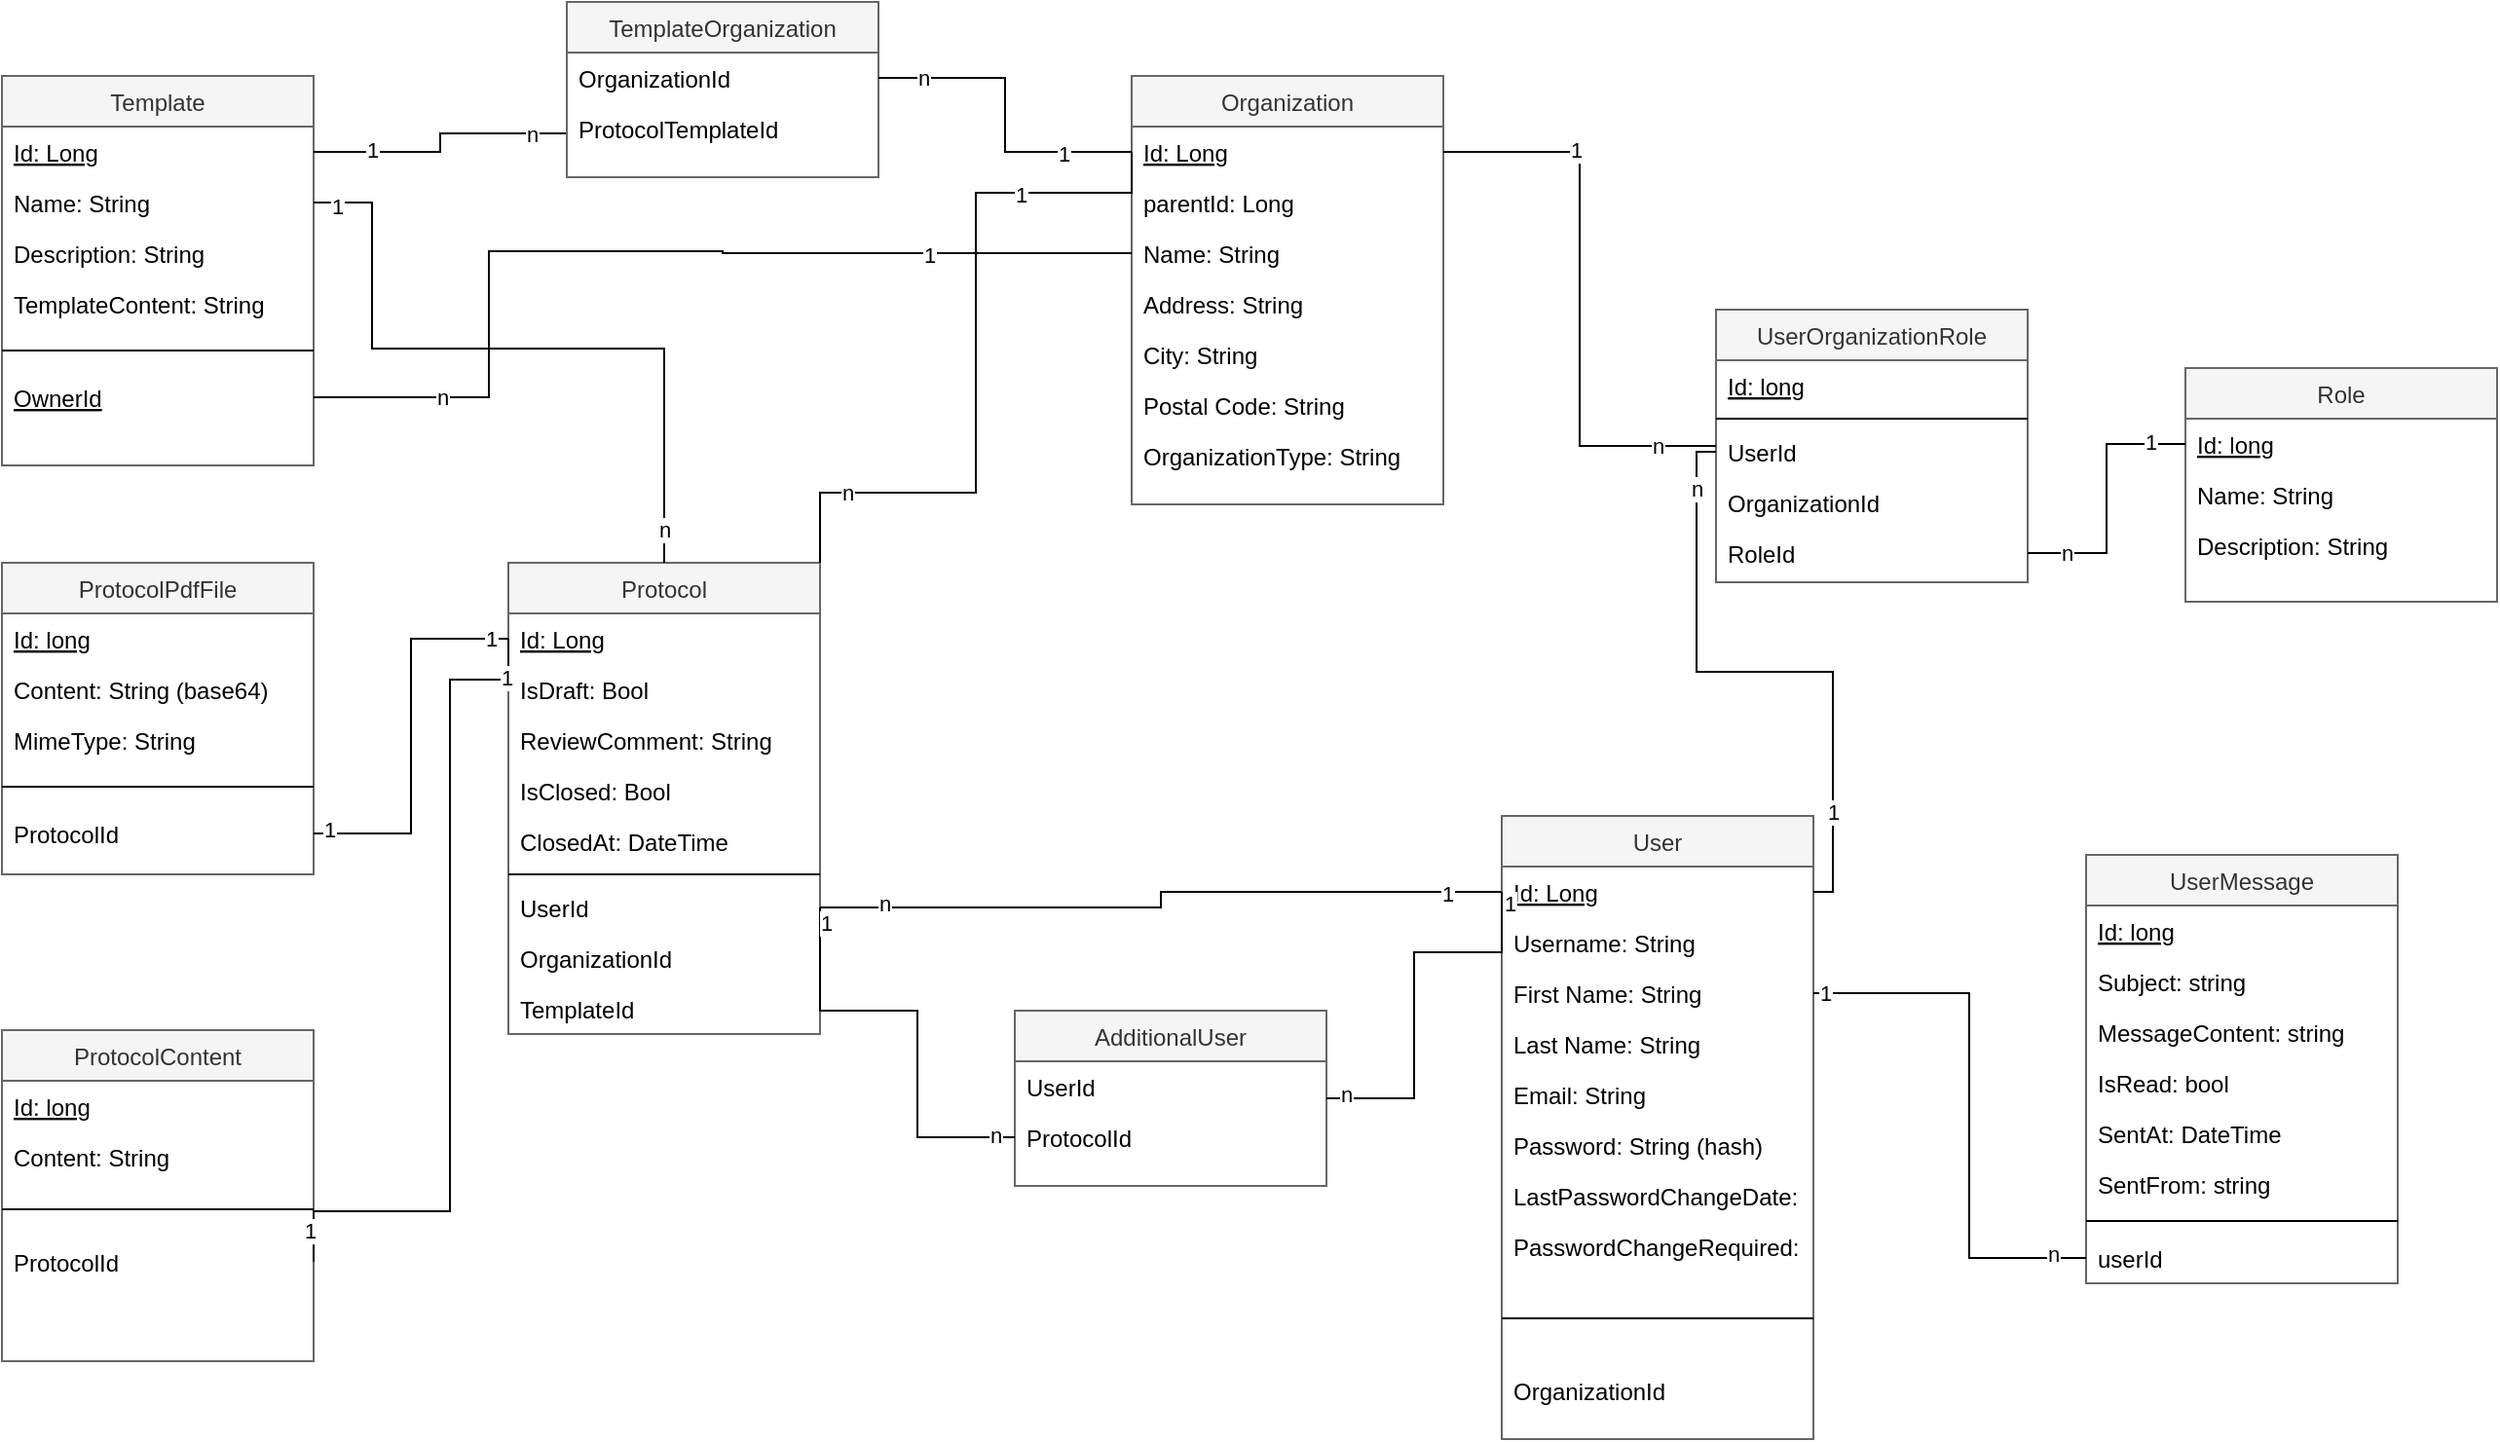 <mxfile version="24.2.5" type="device">
  <diagram id="C5RBs43oDa-KdzZeNtuy" name="Page-1">
    <mxGraphModel dx="1500" dy="894" grid="1" gridSize="10" guides="1" tooltips="1" connect="1" arrows="1" fold="1" page="1" pageScale="1" pageWidth="827" pageHeight="1169" math="0" shadow="0">
      <root>
        <mxCell id="WIyWlLk6GJQsqaUBKTNV-0" />
        <mxCell id="WIyWlLk6GJQsqaUBKTNV-1" parent="WIyWlLk6GJQsqaUBKTNV-0" />
        <mxCell id="zkfFHV4jXpPFQw0GAbJ--0" value="User" style="swimlane;fontStyle=0;align=center;verticalAlign=top;childLayout=stackLayout;horizontal=1;startSize=26;horizontalStack=0;resizeParent=1;resizeLast=0;collapsible=1;marginBottom=0;rounded=0;shadow=0;strokeWidth=1;fillColor=#f5f5f5;fontColor=#333333;strokeColor=#666666;" parent="WIyWlLk6GJQsqaUBKTNV-1" vertex="1">
          <mxGeometry x="810" y="430" width="160" height="320" as="geometry">
            <mxRectangle x="620" y="460" width="160" height="26" as="alternateBounds" />
          </mxGeometry>
        </mxCell>
        <mxCell id="zkfFHV4jXpPFQw0GAbJ--1" value="Id: Long" style="text;align=left;verticalAlign=top;spacingLeft=4;spacingRight=4;overflow=hidden;rotatable=0;points=[[0,0.5],[1,0.5]];portConstraint=eastwest;fontStyle=4" parent="zkfFHV4jXpPFQw0GAbJ--0" vertex="1">
          <mxGeometry y="26" width="160" height="26" as="geometry" />
        </mxCell>
        <mxCell id="uBFmO5HdSxHrYWpcr8VE-5" value="Username: String" style="text;align=left;verticalAlign=top;spacingLeft=4;spacingRight=4;overflow=hidden;rotatable=0;points=[[0,0.5],[1,0.5]];portConstraint=eastwest;" parent="zkfFHV4jXpPFQw0GAbJ--0" vertex="1">
          <mxGeometry y="52" width="160" height="26" as="geometry" />
        </mxCell>
        <mxCell id="zkfFHV4jXpPFQw0GAbJ--2" value="First Name: String" style="text;align=left;verticalAlign=top;spacingLeft=4;spacingRight=4;overflow=hidden;rotatable=0;points=[[0,0.5],[1,0.5]];portConstraint=eastwest;rounded=0;shadow=0;html=0;" parent="zkfFHV4jXpPFQw0GAbJ--0" vertex="1">
          <mxGeometry y="78" width="160" height="26" as="geometry" />
        </mxCell>
        <mxCell id="zkfFHV4jXpPFQw0GAbJ--3" value="Last Name: String" style="text;align=left;verticalAlign=top;spacingLeft=4;spacingRight=4;overflow=hidden;rotatable=0;points=[[0,0.5],[1,0.5]];portConstraint=eastwest;rounded=0;shadow=0;html=0;" parent="zkfFHV4jXpPFQw0GAbJ--0" vertex="1">
          <mxGeometry y="104" width="160" height="26" as="geometry" />
        </mxCell>
        <mxCell id="uBFmO5HdSxHrYWpcr8VE-1" value="Email: String" style="text;align=left;verticalAlign=top;spacingLeft=4;spacingRight=4;overflow=hidden;rotatable=0;points=[[0,0.5],[1,0.5]];portConstraint=eastwest;rounded=0;shadow=0;html=0;" parent="zkfFHV4jXpPFQw0GAbJ--0" vertex="1">
          <mxGeometry y="130" width="160" height="26" as="geometry" />
        </mxCell>
        <mxCell id="uBFmO5HdSxHrYWpcr8VE-2" value="Password: String (hash)" style="text;align=left;verticalAlign=top;spacingLeft=4;spacingRight=4;overflow=hidden;rotatable=0;points=[[0,0.5],[1,0.5]];portConstraint=eastwest;rounded=0;shadow=0;html=0;" parent="zkfFHV4jXpPFQw0GAbJ--0" vertex="1">
          <mxGeometry y="156" width="160" height="26" as="geometry" />
        </mxCell>
        <mxCell id="BVdjW5XkxkyzJz0qQp7G-18" value="LastPasswordChangeDate: DateTime" style="text;align=left;verticalAlign=top;spacingLeft=4;spacingRight=4;overflow=hidden;rotatable=0;points=[[0,0.5],[1,0.5]];portConstraint=eastwest;rounded=0;shadow=0;html=0;" parent="zkfFHV4jXpPFQw0GAbJ--0" vertex="1">
          <mxGeometry y="182" width="160" height="26" as="geometry" />
        </mxCell>
        <mxCell id="BVdjW5XkxkyzJz0qQp7G-19" value="PasswordChangeRequired: Bool" style="text;align=left;verticalAlign=top;spacingLeft=4;spacingRight=4;overflow=hidden;rotatable=0;points=[[0,0.5],[1,0.5]];portConstraint=eastwest;rounded=0;shadow=0;html=0;" parent="zkfFHV4jXpPFQw0GAbJ--0" vertex="1">
          <mxGeometry y="208" width="160" height="26" as="geometry" />
        </mxCell>
        <mxCell id="zkfFHV4jXpPFQw0GAbJ--4" value="" style="line;html=1;strokeWidth=1;align=left;verticalAlign=middle;spacingTop=-1;spacingLeft=3;spacingRight=3;rotatable=0;labelPosition=right;points=[];portConstraint=eastwest;" parent="zkfFHV4jXpPFQw0GAbJ--0" vertex="1">
          <mxGeometry y="234" width="160" height="48" as="geometry" />
        </mxCell>
        <mxCell id="uBFmO5HdSxHrYWpcr8VE-4" value="OrganizationId" style="text;align=left;verticalAlign=top;spacingLeft=4;spacingRight=4;overflow=hidden;rotatable=0;points=[[0,0.5],[1,0.5]];portConstraint=eastwest;rounded=0;shadow=0;html=0;" parent="zkfFHV4jXpPFQw0GAbJ--0" vertex="1">
          <mxGeometry y="282" width="160" height="26" as="geometry" />
        </mxCell>
        <mxCell id="zkfFHV4jXpPFQw0GAbJ--6" value="Protocol" style="swimlane;fontStyle=0;align=center;verticalAlign=top;childLayout=stackLayout;horizontal=1;startSize=26;horizontalStack=0;resizeParent=1;resizeLast=0;collapsible=1;marginBottom=0;rounded=0;shadow=0;strokeWidth=1;fillColor=#f5f5f5;fontColor=#333333;strokeColor=#666666;" parent="WIyWlLk6GJQsqaUBKTNV-1" vertex="1">
          <mxGeometry x="300" y="300" width="160" height="242" as="geometry">
            <mxRectangle x="230" y="460" width="160" height="26" as="alternateBounds" />
          </mxGeometry>
        </mxCell>
        <mxCell id="zkfFHV4jXpPFQw0GAbJ--7" value="Id: Long" style="text;align=left;verticalAlign=top;spacingLeft=4;spacingRight=4;overflow=hidden;rotatable=0;points=[[0,0.5],[1,0.5]];portConstraint=eastwest;fontStyle=4" parent="zkfFHV4jXpPFQw0GAbJ--6" vertex="1">
          <mxGeometry y="26" width="160" height="26" as="geometry" />
        </mxCell>
        <mxCell id="zkfFHV4jXpPFQw0GAbJ--8" value="IsDraft: Bool" style="text;align=left;verticalAlign=top;spacingLeft=4;spacingRight=4;overflow=hidden;rotatable=0;points=[[0,0.5],[1,0.5]];portConstraint=eastwest;rounded=0;shadow=0;html=0;" parent="zkfFHV4jXpPFQw0GAbJ--6" vertex="1">
          <mxGeometry y="52" width="160" height="26" as="geometry" />
        </mxCell>
        <mxCell id="kPq9TqHffwCbv84v8zZh-13" value="ReviewComment: String" style="text;align=left;verticalAlign=top;spacingLeft=4;spacingRight=4;overflow=hidden;rotatable=0;points=[[0,0.5],[1,0.5]];portConstraint=eastwest;rounded=0;shadow=0;html=0;" parent="zkfFHV4jXpPFQw0GAbJ--6" vertex="1">
          <mxGeometry y="78" width="160" height="26" as="geometry" />
        </mxCell>
        <mxCell id="kPq9TqHffwCbv84v8zZh-12" value="IsClosed: Bool" style="text;align=left;verticalAlign=top;spacingLeft=4;spacingRight=4;overflow=hidden;rotatable=0;points=[[0,0.5],[1,0.5]];portConstraint=eastwest;rounded=0;shadow=0;html=0;" parent="zkfFHV4jXpPFQw0GAbJ--6" vertex="1">
          <mxGeometry y="104" width="160" height="26" as="geometry" />
        </mxCell>
        <mxCell id="BVdjW5XkxkyzJz0qQp7G-20" value="ClosedAt: DateTime" style="text;align=left;verticalAlign=top;spacingLeft=4;spacingRight=4;overflow=hidden;rotatable=0;points=[[0,0.5],[1,0.5]];portConstraint=eastwest;rounded=0;shadow=0;html=0;" parent="zkfFHV4jXpPFQw0GAbJ--6" vertex="1">
          <mxGeometry y="130" width="160" height="26" as="geometry" />
        </mxCell>
        <mxCell id="zkfFHV4jXpPFQw0GAbJ--9" value="" style="line;html=1;strokeWidth=1;align=left;verticalAlign=middle;spacingTop=-1;spacingLeft=3;spacingRight=3;rotatable=0;labelPosition=right;points=[];portConstraint=eastwest;" parent="zkfFHV4jXpPFQw0GAbJ--6" vertex="1">
          <mxGeometry y="156" width="160" height="8" as="geometry" />
        </mxCell>
        <mxCell id="zkfFHV4jXpPFQw0GAbJ--11" value="UserId" style="text;align=left;verticalAlign=top;spacingLeft=4;spacingRight=4;overflow=hidden;rotatable=0;points=[[0,0.5],[1,0.5]];portConstraint=eastwest;" parent="zkfFHV4jXpPFQw0GAbJ--6" vertex="1">
          <mxGeometry y="164" width="160" height="26" as="geometry" />
        </mxCell>
        <mxCell id="-JCX8RiKc0wTSs7i_0Th-25" value="OrganizationId" style="text;align=left;verticalAlign=top;spacingLeft=4;spacingRight=4;overflow=hidden;rotatable=0;points=[[0,0.5],[1,0.5]];portConstraint=eastwest;" parent="zkfFHV4jXpPFQw0GAbJ--6" vertex="1">
          <mxGeometry y="190" width="160" height="26" as="geometry" />
        </mxCell>
        <mxCell id="-JCX8RiKc0wTSs7i_0Th-26" value="TemplateId" style="text;align=left;verticalAlign=top;spacingLeft=4;spacingRight=4;overflow=hidden;rotatable=0;points=[[0,0.5],[1,0.5]];portConstraint=eastwest;" parent="zkfFHV4jXpPFQw0GAbJ--6" vertex="1">
          <mxGeometry y="216" width="160" height="26" as="geometry" />
        </mxCell>
        <mxCell id="uBFmO5HdSxHrYWpcr8VE-0" value="" style="endArrow=none;html=1;rounded=0;entryX=1;entryY=0.5;entryDx=0;entryDy=0;endFill=0;exitX=0;exitY=0.5;exitDx=0;exitDy=0;edgeStyle=orthogonalEdgeStyle;" parent="WIyWlLk6GJQsqaUBKTNV-1" source="zkfFHV4jXpPFQw0GAbJ--1" target="zkfFHV4jXpPFQw0GAbJ--11" edge="1">
          <mxGeometry width="50" height="50" relative="1" as="geometry">
            <mxPoint x="580" y="540" as="sourcePoint" />
            <mxPoint x="120" y="310" as="targetPoint" />
          </mxGeometry>
        </mxCell>
        <mxCell id="kPq9TqHffwCbv84v8zZh-6" value="1" style="edgeLabel;html=1;align=center;verticalAlign=middle;resizable=0;points=[];" parent="uBFmO5HdSxHrYWpcr8VE-0" vertex="1" connectable="0">
          <mxGeometry x="-0.842" y="1" relative="1" as="geometry">
            <mxPoint as="offset" />
          </mxGeometry>
        </mxCell>
        <mxCell id="kPq9TqHffwCbv84v8zZh-7" value="n" style="edgeLabel;html=1;align=center;verticalAlign=middle;resizable=0;points=[];" parent="uBFmO5HdSxHrYWpcr8VE-0" vertex="1" connectable="0">
          <mxGeometry x="0.817" y="-2" relative="1" as="geometry">
            <mxPoint as="offset" />
          </mxGeometry>
        </mxCell>
        <mxCell id="uBFmO5HdSxHrYWpcr8VE-21" value="Organization" style="swimlane;fontStyle=0;align=center;verticalAlign=top;childLayout=stackLayout;horizontal=1;startSize=26;horizontalStack=0;resizeParent=1;resizeLast=0;collapsible=1;marginBottom=0;rounded=0;shadow=0;strokeWidth=1;fillColor=#f5f5f5;fontColor=#333333;strokeColor=#666666;" parent="WIyWlLk6GJQsqaUBKTNV-1" vertex="1">
          <mxGeometry x="620" y="50" width="160" height="220" as="geometry">
            <mxRectangle x="600" y="40" width="160" height="26" as="alternateBounds" />
          </mxGeometry>
        </mxCell>
        <mxCell id="uBFmO5HdSxHrYWpcr8VE-22" value="Id: Long" style="text;align=left;verticalAlign=top;spacingLeft=4;spacingRight=4;overflow=hidden;rotatable=0;points=[[0,0.5],[1,0.5]];portConstraint=eastwest;fontStyle=4" parent="uBFmO5HdSxHrYWpcr8VE-21" vertex="1">
          <mxGeometry y="26" width="160" height="26" as="geometry" />
        </mxCell>
        <mxCell id="X_rQs_ZEk9JlvIS1Ip73-0" value="parentId: Long" style="text;align=left;verticalAlign=top;spacingLeft=4;spacingRight=4;overflow=hidden;rotatable=0;points=[[0,0.5],[1,0.5]];portConstraint=eastwest;fontStyle=0" parent="uBFmO5HdSxHrYWpcr8VE-21" vertex="1">
          <mxGeometry y="52" width="160" height="26" as="geometry" />
        </mxCell>
        <mxCell id="uBFmO5HdSxHrYWpcr8VE-23" value="Name: String" style="text;align=left;verticalAlign=top;spacingLeft=4;spacingRight=4;overflow=hidden;rotatable=0;points=[[0,0.5],[1,0.5]];portConstraint=eastwest;rounded=0;shadow=0;html=0;" parent="uBFmO5HdSxHrYWpcr8VE-21" vertex="1">
          <mxGeometry y="78" width="160" height="26" as="geometry" />
        </mxCell>
        <mxCell id="uBFmO5HdSxHrYWpcr8VE-24" value="Address: String" style="text;align=left;verticalAlign=top;spacingLeft=4;spacingRight=4;overflow=hidden;rotatable=0;points=[[0,0.5],[1,0.5]];portConstraint=eastwest;rounded=0;shadow=0;html=0;" parent="uBFmO5HdSxHrYWpcr8VE-21" vertex="1">
          <mxGeometry y="104" width="160" height="26" as="geometry" />
        </mxCell>
        <mxCell id="uBFmO5HdSxHrYWpcr8VE-25" value="City: String" style="text;align=left;verticalAlign=top;spacingLeft=4;spacingRight=4;overflow=hidden;rotatable=0;points=[[0,0.5],[1,0.5]];portConstraint=eastwest;rounded=0;shadow=0;html=0;" parent="uBFmO5HdSxHrYWpcr8VE-21" vertex="1">
          <mxGeometry y="130" width="160" height="26" as="geometry" />
        </mxCell>
        <mxCell id="uBFmO5HdSxHrYWpcr8VE-26" value="Postal Code: String" style="text;align=left;verticalAlign=top;spacingLeft=4;spacingRight=4;overflow=hidden;rotatable=0;points=[[0,0.5],[1,0.5]];portConstraint=eastwest;rounded=0;shadow=0;html=0;" parent="uBFmO5HdSxHrYWpcr8VE-21" vertex="1">
          <mxGeometry y="156" width="160" height="26" as="geometry" />
        </mxCell>
        <mxCell id="BVdjW5XkxkyzJz0qQp7G-17" value="OrganizationType: String" style="text;align=left;verticalAlign=top;spacingLeft=4;spacingRight=4;overflow=hidden;rotatable=0;points=[[0,0.5],[1,0.5]];portConstraint=eastwest;rounded=0;shadow=0;html=0;" parent="uBFmO5HdSxHrYWpcr8VE-21" vertex="1">
          <mxGeometry y="182" width="160" height="26" as="geometry" />
        </mxCell>
        <mxCell id="uBFmO5HdSxHrYWpcr8VE-29" value="" style="endArrow=none;html=1;rounded=0;exitX=0;exitY=0.5;exitDx=0;exitDy=0;entryX=1;entryY=0;entryDx=0;entryDy=0;endFill=0;edgeStyle=orthogonalEdgeStyle;" parent="WIyWlLk6GJQsqaUBKTNV-1" source="uBFmO5HdSxHrYWpcr8VE-22" target="zkfFHV4jXpPFQw0GAbJ--6" edge="1">
          <mxGeometry width="50" height="50" relative="1" as="geometry">
            <mxPoint x="120" y="520" as="sourcePoint" />
            <mxPoint x="510" y="309" as="targetPoint" />
            <Array as="points">
              <mxPoint x="620" y="110" />
              <mxPoint x="540" y="110" />
              <mxPoint x="540" y="264" />
              <mxPoint x="460" y="264" />
            </Array>
          </mxGeometry>
        </mxCell>
        <mxCell id="kPq9TqHffwCbv84v8zZh-2" value="1" style="edgeLabel;html=1;align=center;verticalAlign=middle;resizable=0;points=[];" parent="uBFmO5HdSxHrYWpcr8VE-29" vertex="1" connectable="0">
          <mxGeometry x="-0.578" y="1" relative="1" as="geometry">
            <mxPoint as="offset" />
          </mxGeometry>
        </mxCell>
        <mxCell id="kPq9TqHffwCbv84v8zZh-3" value="n" style="edgeLabel;html=1;align=center;verticalAlign=middle;resizable=0;points=[];" parent="uBFmO5HdSxHrYWpcr8VE-29" vertex="1" connectable="0">
          <mxGeometry x="0.733" relative="1" as="geometry">
            <mxPoint as="offset" />
          </mxGeometry>
        </mxCell>
        <mxCell id="uBFmO5HdSxHrYWpcr8VE-33" value="ProtocolContent" style="swimlane;fontStyle=0;align=center;verticalAlign=top;childLayout=stackLayout;horizontal=1;startSize=26;horizontalStack=0;resizeParent=1;resizeLast=0;collapsible=1;marginBottom=0;rounded=0;shadow=0;strokeWidth=1;fillColor=#f5f5f5;strokeColor=#666666;fontColor=#333333;" parent="WIyWlLk6GJQsqaUBKTNV-1" vertex="1">
          <mxGeometry x="40" y="540" width="160" height="170" as="geometry">
            <mxRectangle x="20" y="610" width="160" height="26" as="alternateBounds" />
          </mxGeometry>
        </mxCell>
        <mxCell id="-JCX8RiKc0wTSs7i_0Th-18" value="Id: long" style="text;align=left;verticalAlign=top;spacingLeft=4;spacingRight=4;overflow=hidden;rotatable=0;points=[[0,0.5],[1,0.5]];portConstraint=eastwest;fontStyle=4" parent="uBFmO5HdSxHrYWpcr8VE-33" vertex="1">
          <mxGeometry y="26" width="160" height="26" as="geometry" />
        </mxCell>
        <mxCell id="BVdjW5XkxkyzJz0qQp7G-35" value="Content: String" style="text;align=left;verticalAlign=top;spacingLeft=4;spacingRight=4;overflow=hidden;rotatable=0;points=[[0,0.5],[1,0.5]];portConstraint=eastwest;fontStyle=0" parent="uBFmO5HdSxHrYWpcr8VE-33" vertex="1">
          <mxGeometry y="52" width="160" height="26" as="geometry" />
        </mxCell>
        <mxCell id="BVdjW5XkxkyzJz0qQp7G-37" value="" style="line;html=1;strokeWidth=1;align=left;verticalAlign=middle;spacingTop=-1;spacingLeft=3;spacingRight=3;rotatable=0;labelPosition=right;points=[];portConstraint=eastwest;" parent="uBFmO5HdSxHrYWpcr8VE-33" vertex="1">
          <mxGeometry y="78" width="160" height="28" as="geometry" />
        </mxCell>
        <mxCell id="BVdjW5XkxkyzJz0qQp7G-36" value="ProtocolId" style="text;align=left;verticalAlign=top;spacingLeft=4;spacingRight=4;overflow=hidden;rotatable=0;points=[[0,0.5],[1,0.5]];portConstraint=eastwest;fontStyle=0" parent="uBFmO5HdSxHrYWpcr8VE-33" vertex="1">
          <mxGeometry y="106" width="160" height="26" as="geometry" />
        </mxCell>
        <mxCell id="uBFmO5HdSxHrYWpcr8VE-45" value="" style="endArrow=none;html=1;rounded=0;entryX=1;entryY=0.5;entryDx=0;entryDy=0;exitX=0;exitY=0.5;exitDx=0;exitDy=0;endFill=0;edgeStyle=orthogonalEdgeStyle;" parent="WIyWlLk6GJQsqaUBKTNV-1" source="zkfFHV4jXpPFQw0GAbJ--7" target="BVdjW5XkxkyzJz0qQp7G-36" edge="1">
          <mxGeometry width="50" height="50" relative="1" as="geometry">
            <mxPoint x="300" y="230" as="sourcePoint" />
            <mxPoint x="450" y="650" as="targetPoint" />
            <Array as="points">
              <mxPoint x="300" y="360" />
              <mxPoint x="270" y="360" />
              <mxPoint x="270" y="633" />
            </Array>
          </mxGeometry>
        </mxCell>
        <mxCell id="kPq9TqHffwCbv84v8zZh-8" value="1" style="edgeLabel;html=1;align=center;verticalAlign=middle;resizable=0;points=[];" parent="uBFmO5HdSxHrYWpcr8VE-45" vertex="1" connectable="0">
          <mxGeometry x="-0.91" y="-1" relative="1" as="geometry">
            <mxPoint y="1" as="offset" />
          </mxGeometry>
        </mxCell>
        <mxCell id="kPq9TqHffwCbv84v8zZh-11" value="1" style="edgeLabel;html=1;align=center;verticalAlign=middle;resizable=0;points=[];" parent="uBFmO5HdSxHrYWpcr8VE-45" vertex="1" connectable="0">
          <mxGeometry x="0.923" y="-2" relative="1" as="geometry">
            <mxPoint as="offset" />
          </mxGeometry>
        </mxCell>
        <mxCell id="Pf1elyrmtbV3pZeLHuav-0" value="ProtocolPdfFile" style="swimlane;fontStyle=0;align=center;verticalAlign=top;childLayout=stackLayout;horizontal=1;startSize=26;horizontalStack=0;resizeParent=1;resizeLast=0;collapsible=1;marginBottom=0;rounded=0;shadow=0;strokeWidth=1;fillColor=#f5f5f5;strokeColor=#666666;fontColor=#333333;" parent="WIyWlLk6GJQsqaUBKTNV-1" vertex="1">
          <mxGeometry x="40" y="300" width="160" height="160" as="geometry">
            <mxRectangle x="20" y="460" width="160" height="26" as="alternateBounds" />
          </mxGeometry>
        </mxCell>
        <mxCell id="-JCX8RiKc0wTSs7i_0Th-24" value="Id: long" style="text;align=left;verticalAlign=top;spacingLeft=4;spacingRight=4;overflow=hidden;rotatable=0;points=[[0,0.5],[1,0.5]];portConstraint=eastwest;fontStyle=4" parent="Pf1elyrmtbV3pZeLHuav-0" vertex="1">
          <mxGeometry y="26" width="160" height="26" as="geometry" />
        </mxCell>
        <mxCell id="BVdjW5XkxkyzJz0qQp7G-38" value="Content: String (base64)" style="text;align=left;verticalAlign=top;spacingLeft=4;spacingRight=4;overflow=hidden;rotatable=0;points=[[0,0.5],[1,0.5]];portConstraint=eastwest;fontStyle=0" parent="Pf1elyrmtbV3pZeLHuav-0" vertex="1">
          <mxGeometry y="52" width="160" height="26" as="geometry" />
        </mxCell>
        <mxCell id="BVdjW5XkxkyzJz0qQp7G-42" value="MimeType: String" style="text;align=left;verticalAlign=top;spacingLeft=4;spacingRight=4;overflow=hidden;rotatable=0;points=[[0,0.5],[1,0.5]];portConstraint=eastwest;fontStyle=0" parent="Pf1elyrmtbV3pZeLHuav-0" vertex="1">
          <mxGeometry y="78" width="160" height="26" as="geometry" />
        </mxCell>
        <mxCell id="BVdjW5XkxkyzJz0qQp7G-43" value="" style="line;html=1;strokeWidth=1;align=left;verticalAlign=middle;spacingTop=-1;spacingLeft=3;spacingRight=3;rotatable=0;labelPosition=right;points=[];portConstraint=eastwest;" parent="Pf1elyrmtbV3pZeLHuav-0" vertex="1">
          <mxGeometry y="104" width="160" height="22" as="geometry" />
        </mxCell>
        <mxCell id="BVdjW5XkxkyzJz0qQp7G-44" value="ProtocolId" style="text;align=left;verticalAlign=top;spacingLeft=4;spacingRight=4;overflow=hidden;rotatable=0;points=[[0,0.5],[1,0.5]];portConstraint=eastwest;fontStyle=0" parent="Pf1elyrmtbV3pZeLHuav-0" vertex="1">
          <mxGeometry y="126" width="160" height="26" as="geometry" />
        </mxCell>
        <mxCell id="Pf1elyrmtbV3pZeLHuav-2" value="" style="endArrow=none;html=1;rounded=0;entryX=1;entryY=0.5;entryDx=0;entryDy=0;endFill=0;exitX=0;exitY=0.5;exitDx=0;exitDy=0;edgeStyle=orthogonalEdgeStyle;" parent="WIyWlLk6GJQsqaUBKTNV-1" source="zkfFHV4jXpPFQw0GAbJ--7" target="BVdjW5XkxkyzJz0qQp7G-44" edge="1">
          <mxGeometry width="50" height="50" relative="1" as="geometry">
            <mxPoint x="550" y="520" as="sourcePoint" />
            <mxPoint x="606" y="580" as="targetPoint" />
          </mxGeometry>
        </mxCell>
        <mxCell id="Pf1elyrmtbV3pZeLHuav-3" value="1" style="edgeLabel;html=1;align=center;verticalAlign=middle;resizable=0;points=[];" parent="Pf1elyrmtbV3pZeLHuav-2" vertex="1" connectable="0">
          <mxGeometry x="-0.91" y="-1" relative="1" as="geometry">
            <mxPoint y="1" as="offset" />
          </mxGeometry>
        </mxCell>
        <mxCell id="Pf1elyrmtbV3pZeLHuav-4" value="1" style="edgeLabel;html=1;align=center;verticalAlign=middle;resizable=0;points=[];" parent="Pf1elyrmtbV3pZeLHuav-2" vertex="1" connectable="0">
          <mxGeometry x="0.923" y="-2" relative="1" as="geometry">
            <mxPoint as="offset" />
          </mxGeometry>
        </mxCell>
        <mxCell id="BVdjW5XkxkyzJz0qQp7G-0" value="AdditionalUser" style="swimlane;fontStyle=0;align=center;verticalAlign=top;childLayout=stackLayout;horizontal=1;startSize=26;horizontalStack=0;resizeParent=1;resizeLast=0;collapsible=1;marginBottom=0;rounded=0;shadow=0;strokeWidth=1;fillColor=#f5f5f5;fontColor=#333333;strokeColor=#666666;" parent="WIyWlLk6GJQsqaUBKTNV-1" vertex="1">
          <mxGeometry x="560" y="530" width="160" height="90" as="geometry">
            <mxRectangle x="430" y="729" width="160" height="26" as="alternateBounds" />
          </mxGeometry>
        </mxCell>
        <mxCell id="BVdjW5XkxkyzJz0qQp7G-1" value="UserId" style="text;align=left;verticalAlign=top;spacingLeft=4;spacingRight=4;overflow=hidden;rotatable=0;points=[[0,0.5],[1,0.5]];portConstraint=eastwest;fontStyle=0" parent="BVdjW5XkxkyzJz0qQp7G-0" vertex="1">
          <mxGeometry y="26" width="160" height="26" as="geometry" />
        </mxCell>
        <mxCell id="BVdjW5XkxkyzJz0qQp7G-2" value="ProtocolId" style="text;align=left;verticalAlign=top;spacingLeft=4;spacingRight=4;overflow=hidden;rotatable=0;points=[[0,0.5],[1,0.5]];portConstraint=eastwest;" parent="BVdjW5XkxkyzJz0qQp7G-0" vertex="1">
          <mxGeometry y="52" width="160" height="26" as="geometry" />
        </mxCell>
        <mxCell id="BVdjW5XkxkyzJz0qQp7G-11" value="" style="endArrow=none;html=1;rounded=0;entryX=0;entryY=0.5;entryDx=0;entryDy=0;exitX=1;exitY=0.5;exitDx=0;exitDy=0;edgeStyle=orthogonalEdgeStyle;" parent="WIyWlLk6GJQsqaUBKTNV-1" source="BVdjW5XkxkyzJz0qQp7G-0" target="zkfFHV4jXpPFQw0GAbJ--1" edge="1">
          <mxGeometry width="50" height="50" relative="1" as="geometry">
            <mxPoint x="390" y="400" as="sourcePoint" />
            <mxPoint x="440" y="350" as="targetPoint" />
            <Array as="points">
              <mxPoint x="765" y="575" />
              <mxPoint x="765" y="500" />
              <mxPoint x="810" y="500" />
            </Array>
          </mxGeometry>
        </mxCell>
        <mxCell id="BVdjW5XkxkyzJz0qQp7G-13" value="1" style="edgeLabel;html=1;align=center;verticalAlign=middle;resizable=0;points=[];" parent="BVdjW5XkxkyzJz0qQp7G-11" vertex="1" connectable="0">
          <mxGeometry x="0.941" y="-4" relative="1" as="geometry">
            <mxPoint as="offset" />
          </mxGeometry>
        </mxCell>
        <mxCell id="BVdjW5XkxkyzJz0qQp7G-14" value="n" style="edgeLabel;html=1;align=center;verticalAlign=middle;resizable=0;points=[];" parent="BVdjW5XkxkyzJz0qQp7G-11" vertex="1" connectable="0">
          <mxGeometry x="-0.896" y="3" relative="1" as="geometry">
            <mxPoint y="1" as="offset" />
          </mxGeometry>
        </mxCell>
        <mxCell id="BVdjW5XkxkyzJz0qQp7G-22" style="edgeStyle=orthogonalEdgeStyle;rounded=0;orthogonalLoop=1;jettySize=auto;html=1;exitX=1;exitY=0.5;exitDx=0;exitDy=0;entryX=0;entryY=0.5;entryDx=0;entryDy=0;endArrow=none;endFill=0;" parent="WIyWlLk6GJQsqaUBKTNV-1" source="zkfFHV4jXpPFQw0GAbJ--11" target="BVdjW5XkxkyzJz0qQp7G-2" edge="1">
          <mxGeometry relative="1" as="geometry">
            <Array as="points">
              <mxPoint x="460" y="530" />
              <mxPoint x="510" y="530" />
              <mxPoint x="510" y="595" />
            </Array>
          </mxGeometry>
        </mxCell>
        <mxCell id="BVdjW5XkxkyzJz0qQp7G-23" value="1" style="edgeLabel;html=1;align=center;verticalAlign=middle;resizable=0;points=[];" parent="BVdjW5XkxkyzJz0qQp7G-22" vertex="1" connectable="0">
          <mxGeometry x="-0.928" y="3" relative="1" as="geometry">
            <mxPoint as="offset" />
          </mxGeometry>
        </mxCell>
        <mxCell id="BVdjW5XkxkyzJz0qQp7G-24" value="n" style="edgeLabel;html=1;align=center;verticalAlign=middle;resizable=0;points=[];" parent="BVdjW5XkxkyzJz0qQp7G-22" vertex="1" connectable="0">
          <mxGeometry x="0.903" y="1" relative="1" as="geometry">
            <mxPoint as="offset" />
          </mxGeometry>
        </mxCell>
        <mxCell id="BVdjW5XkxkyzJz0qQp7G-25" value="Template" style="swimlane;fontStyle=0;align=center;verticalAlign=top;childLayout=stackLayout;horizontal=1;startSize=26;horizontalStack=0;resizeParent=1;resizeLast=0;collapsible=1;marginBottom=0;rounded=0;shadow=0;strokeWidth=1;fillColor=#f5f5f5;fontColor=#333333;strokeColor=#666666;" parent="WIyWlLk6GJQsqaUBKTNV-1" vertex="1">
          <mxGeometry x="40" y="50" width="160" height="200" as="geometry">
            <mxRectangle x="310" y="50" width="160" height="26" as="alternateBounds" />
          </mxGeometry>
        </mxCell>
        <mxCell id="BVdjW5XkxkyzJz0qQp7G-26" value="Id: Long" style="text;align=left;verticalAlign=top;spacingLeft=4;spacingRight=4;overflow=hidden;rotatable=0;points=[[0,0.5],[1,0.5]];portConstraint=eastwest;fontStyle=4" parent="BVdjW5XkxkyzJz0qQp7G-25" vertex="1">
          <mxGeometry y="26" width="160" height="26" as="geometry" />
        </mxCell>
        <mxCell id="BVdjW5XkxkyzJz0qQp7G-27" value="Name: String" style="text;align=left;verticalAlign=top;spacingLeft=4;spacingRight=4;overflow=hidden;rotatable=0;points=[[0,0.5],[1,0.5]];portConstraint=eastwest;rounded=0;shadow=0;html=0;" parent="BVdjW5XkxkyzJz0qQp7G-25" vertex="1">
          <mxGeometry y="52" width="160" height="26" as="geometry" />
        </mxCell>
        <mxCell id="BVdjW5XkxkyzJz0qQp7G-28" value="Description: String" style="text;align=left;verticalAlign=top;spacingLeft=4;spacingRight=4;overflow=hidden;rotatable=0;points=[[0,0.5],[1,0.5]];portConstraint=eastwest;rounded=0;shadow=0;html=0;" parent="BVdjW5XkxkyzJz0qQp7G-25" vertex="1">
          <mxGeometry y="78" width="160" height="26" as="geometry" />
        </mxCell>
        <mxCell id="BVdjW5XkxkyzJz0qQp7G-29" value="TemplateContent: String" style="text;align=left;verticalAlign=top;spacingLeft=4;spacingRight=4;overflow=hidden;rotatable=0;points=[[0,0.5],[1,0.5]];portConstraint=eastwest;rounded=0;shadow=0;html=0;" parent="BVdjW5XkxkyzJz0qQp7G-25" vertex="1">
          <mxGeometry y="104" width="160" height="26" as="geometry" />
        </mxCell>
        <mxCell id="KNDGVprE7GH7QMF0P9zx-4" value="" style="line;html=1;strokeWidth=1;align=left;verticalAlign=middle;spacingTop=-1;spacingLeft=3;spacingRight=3;rotatable=0;labelPosition=right;points=[];portConstraint=eastwest;" parent="BVdjW5XkxkyzJz0qQp7G-25" vertex="1">
          <mxGeometry y="130" width="160" height="22" as="geometry" />
        </mxCell>
        <mxCell id="KNDGVprE7GH7QMF0P9zx-3" value="OwnerId" style="text;align=left;verticalAlign=top;spacingLeft=4;spacingRight=4;overflow=hidden;rotatable=0;points=[[0,0.5],[1,0.5]];portConstraint=eastwest;rounded=0;shadow=0;html=0;fontStyle=4" parent="BVdjW5XkxkyzJz0qQp7G-25" vertex="1">
          <mxGeometry y="152" width="160" height="26" as="geometry" />
        </mxCell>
        <mxCell id="BVdjW5XkxkyzJz0qQp7G-45" value="" style="endArrow=none;html=1;rounded=0;entryX=0;entryY=0.75;entryDx=0;entryDy=0;endFill=0;exitX=1;exitY=0.5;exitDx=0;exitDy=0;edgeStyle=orthogonalEdgeStyle;" parent="WIyWlLk6GJQsqaUBKTNV-1" source="BVdjW5XkxkyzJz0qQp7G-26" target="BVdjW5XkxkyzJz0qQp7G-48" edge="1">
          <mxGeometry width="50" height="50" relative="1" as="geometry">
            <mxPoint x="240" y="60" as="sourcePoint" />
            <mxPoint x="400" y="470" as="targetPoint" />
          </mxGeometry>
        </mxCell>
        <mxCell id="BVdjW5XkxkyzJz0qQp7G-46" value="1" style="edgeLabel;html=1;align=center;verticalAlign=middle;resizable=0;points=[];" parent="BVdjW5XkxkyzJz0qQp7G-45" vertex="1" connectable="0">
          <mxGeometry x="-0.578" y="1" relative="1" as="geometry">
            <mxPoint as="offset" />
          </mxGeometry>
        </mxCell>
        <mxCell id="BVdjW5XkxkyzJz0qQp7G-47" value="n" style="edgeLabel;html=1;align=center;verticalAlign=middle;resizable=0;points=[];" parent="BVdjW5XkxkyzJz0qQp7G-45" vertex="1" connectable="0">
          <mxGeometry x="0.733" relative="1" as="geometry">
            <mxPoint as="offset" />
          </mxGeometry>
        </mxCell>
        <mxCell id="BVdjW5XkxkyzJz0qQp7G-48" value="TemplateOrganization" style="swimlane;fontStyle=0;align=center;verticalAlign=top;childLayout=stackLayout;horizontal=1;startSize=26;horizontalStack=0;resizeParent=1;resizeLast=0;collapsible=1;marginBottom=0;rounded=0;shadow=0;strokeWidth=1;fillColor=#f5f5f5;fontColor=#333333;strokeColor=#666666;" parent="WIyWlLk6GJQsqaUBKTNV-1" vertex="1">
          <mxGeometry x="330" y="12" width="160" height="90" as="geometry">
            <mxRectangle x="430" y="729" width="160" height="26" as="alternateBounds" />
          </mxGeometry>
        </mxCell>
        <mxCell id="BVdjW5XkxkyzJz0qQp7G-49" value="OrganizationId" style="text;align=left;verticalAlign=top;spacingLeft=4;spacingRight=4;overflow=hidden;rotatable=0;points=[[0,0.5],[1,0.5]];portConstraint=eastwest;fontStyle=0" parent="BVdjW5XkxkyzJz0qQp7G-48" vertex="1">
          <mxGeometry y="26" width="160" height="26" as="geometry" />
        </mxCell>
        <mxCell id="BVdjW5XkxkyzJz0qQp7G-50" value="ProtocolTemplateId" style="text;align=left;verticalAlign=top;spacingLeft=4;spacingRight=4;overflow=hidden;rotatable=0;points=[[0,0.5],[1,0.5]];portConstraint=eastwest;" parent="BVdjW5XkxkyzJz0qQp7G-48" vertex="1">
          <mxGeometry y="52" width="160" height="26" as="geometry" />
        </mxCell>
        <mxCell id="BVdjW5XkxkyzJz0qQp7G-51" value="" style="endArrow=none;html=1;rounded=0;entryX=1;entryY=0.5;entryDx=0;entryDy=0;endFill=0;exitX=0;exitY=0.5;exitDx=0;exitDy=0;edgeStyle=orthogonalEdgeStyle;" parent="WIyWlLk6GJQsqaUBKTNV-1" source="uBFmO5HdSxHrYWpcr8VE-22" target="BVdjW5XkxkyzJz0qQp7G-49" edge="1">
          <mxGeometry width="50" height="50" relative="1" as="geometry">
            <mxPoint x="290" y="239" as="sourcePoint" />
            <mxPoint x="400" y="320" as="targetPoint" />
          </mxGeometry>
        </mxCell>
        <mxCell id="BVdjW5XkxkyzJz0qQp7G-52" value="1" style="edgeLabel;html=1;align=center;verticalAlign=middle;resizable=0;points=[];" parent="BVdjW5XkxkyzJz0qQp7G-51" vertex="1" connectable="0">
          <mxGeometry x="-0.578" y="1" relative="1" as="geometry">
            <mxPoint as="offset" />
          </mxGeometry>
        </mxCell>
        <mxCell id="BVdjW5XkxkyzJz0qQp7G-53" value="n" style="edgeLabel;html=1;align=center;verticalAlign=middle;resizable=0;points=[];" parent="BVdjW5XkxkyzJz0qQp7G-51" vertex="1" connectable="0">
          <mxGeometry x="0.733" relative="1" as="geometry">
            <mxPoint as="offset" />
          </mxGeometry>
        </mxCell>
        <mxCell id="xSGvZWGsft33XmP_7HeS-9" value="UserOrganizationRole" style="swimlane;fontStyle=0;align=center;verticalAlign=top;childLayout=stackLayout;horizontal=1;startSize=26;horizontalStack=0;resizeParent=1;resizeLast=0;collapsible=1;marginBottom=0;rounded=0;shadow=0;strokeWidth=1;fillColor=#f5f5f5;fontColor=#333333;strokeColor=#666666;" parent="WIyWlLk6GJQsqaUBKTNV-1" vertex="1">
          <mxGeometry x="920" y="170" width="160" height="140" as="geometry">
            <mxRectangle x="430" y="729" width="160" height="26" as="alternateBounds" />
          </mxGeometry>
        </mxCell>
        <mxCell id="-JCX8RiKc0wTSs7i_0Th-0" value="Id: long" style="text;align=left;verticalAlign=top;spacingLeft=4;spacingRight=4;overflow=hidden;rotatable=0;points=[[0,0.5],[1,0.5]];portConstraint=eastwest;fontStyle=4" parent="xSGvZWGsft33XmP_7HeS-9" vertex="1">
          <mxGeometry y="26" width="160" height="26" as="geometry" />
        </mxCell>
        <mxCell id="-JCX8RiKc0wTSs7i_0Th-1" value="" style="line;html=1;strokeWidth=1;align=left;verticalAlign=middle;spacingTop=-1;spacingLeft=3;spacingRight=3;rotatable=0;labelPosition=right;points=[];portConstraint=eastwest;" parent="xSGvZWGsft33XmP_7HeS-9" vertex="1">
          <mxGeometry y="52" width="160" height="8" as="geometry" />
        </mxCell>
        <mxCell id="xSGvZWGsft33XmP_7HeS-10" value="UserId" style="text;align=left;verticalAlign=top;spacingLeft=4;spacingRight=4;overflow=hidden;rotatable=0;points=[[0,0.5],[1,0.5]];portConstraint=eastwest;fontStyle=0" parent="xSGvZWGsft33XmP_7HeS-9" vertex="1">
          <mxGeometry y="60" width="160" height="26" as="geometry" />
        </mxCell>
        <mxCell id="xSGvZWGsft33XmP_7HeS-14" value="OrganizationId" style="text;align=left;verticalAlign=top;spacingLeft=4;spacingRight=4;overflow=hidden;rotatable=0;points=[[0,0.5],[1,0.5]];portConstraint=eastwest;fontStyle=0" parent="xSGvZWGsft33XmP_7HeS-9" vertex="1">
          <mxGeometry y="86" width="160" height="26" as="geometry" />
        </mxCell>
        <mxCell id="xSGvZWGsft33XmP_7HeS-11" value="RoleId" style="text;align=left;verticalAlign=top;spacingLeft=4;spacingRight=4;overflow=hidden;rotatable=0;points=[[0,0.5],[1,0.5]];portConstraint=eastwest;fontStyle=0" parent="xSGvZWGsft33XmP_7HeS-9" vertex="1">
          <mxGeometry y="112" width="160" height="26" as="geometry" />
        </mxCell>
        <mxCell id="xSGvZWGsft33XmP_7HeS-15" value="" style="endArrow=none;html=1;rounded=0;entryX=0;entryY=0.5;entryDx=0;entryDy=0;exitX=1;exitY=0.5;exitDx=0;exitDy=0;edgeStyle=orthogonalEdgeStyle;" parent="WIyWlLk6GJQsqaUBKTNV-1" source="zkfFHV4jXpPFQw0GAbJ--1" target="xSGvZWGsft33XmP_7HeS-10" edge="1">
          <mxGeometry width="50" height="50" relative="1" as="geometry">
            <mxPoint x="510" y="510" as="sourcePoint" />
            <mxPoint x="900" y="250" as="targetPoint" />
          </mxGeometry>
        </mxCell>
        <mxCell id="xSGvZWGsft33XmP_7HeS-19" value="n" style="edgeLabel;html=1;align=center;verticalAlign=middle;resizable=0;points=[];" parent="xSGvZWGsft33XmP_7HeS-15" vertex="1" connectable="0">
          <mxGeometry x="0.819" relative="1" as="geometry">
            <mxPoint as="offset" />
          </mxGeometry>
        </mxCell>
        <mxCell id="xSGvZWGsft33XmP_7HeS-20" value="1" style="edgeLabel;html=1;align=center;verticalAlign=middle;resizable=0;points=[];" parent="xSGvZWGsft33XmP_7HeS-15" vertex="1" connectable="0">
          <mxGeometry x="-0.673" relative="1" as="geometry">
            <mxPoint as="offset" />
          </mxGeometry>
        </mxCell>
        <mxCell id="xSGvZWGsft33XmP_7HeS-16" value="" style="endArrow=none;html=1;rounded=0;entryX=0;entryY=0.5;entryDx=0;entryDy=0;exitX=1;exitY=0.5;exitDx=0;exitDy=0;edgeStyle=orthogonalEdgeStyle;" parent="WIyWlLk6GJQsqaUBKTNV-1" source="uBFmO5HdSxHrYWpcr8VE-22" target="xSGvZWGsft33XmP_7HeS-9" edge="1">
          <mxGeometry width="50" height="50" relative="1" as="geometry">
            <mxPoint x="750" y="489" as="sourcePoint" />
            <mxPoint x="930" y="281" as="targetPoint" />
          </mxGeometry>
        </mxCell>
        <mxCell id="xSGvZWGsft33XmP_7HeS-17" value="1" style="edgeLabel;html=1;align=center;verticalAlign=middle;resizable=0;points=[];" parent="xSGvZWGsft33XmP_7HeS-16" vertex="1" connectable="0">
          <mxGeometry x="-0.537" y="1" relative="1" as="geometry">
            <mxPoint as="offset" />
          </mxGeometry>
        </mxCell>
        <mxCell id="xSGvZWGsft33XmP_7HeS-18" value="n" style="edgeLabel;html=1;align=center;verticalAlign=middle;resizable=0;points=[];" parent="xSGvZWGsft33XmP_7HeS-16" vertex="1" connectable="0">
          <mxGeometry x="0.79" relative="1" as="geometry">
            <mxPoint as="offset" />
          </mxGeometry>
        </mxCell>
        <mxCell id="xSGvZWGsft33XmP_7HeS-21" value="Role" style="swimlane;fontStyle=0;align=center;verticalAlign=top;childLayout=stackLayout;horizontal=1;startSize=26;horizontalStack=0;resizeParent=1;resizeLast=0;collapsible=1;marginBottom=0;rounded=0;shadow=0;strokeWidth=1;fillColor=#f5f5f5;fontColor=#333333;strokeColor=#666666;" parent="WIyWlLk6GJQsqaUBKTNV-1" vertex="1">
          <mxGeometry x="1161" y="200" width="160" height="120" as="geometry">
            <mxRectangle x="430" y="729" width="160" height="26" as="alternateBounds" />
          </mxGeometry>
        </mxCell>
        <mxCell id="xSGvZWGsft33XmP_7HeS-22" value="Id: long" style="text;align=left;verticalAlign=top;spacingLeft=4;spacingRight=4;overflow=hidden;rotatable=0;points=[[0,0.5],[1,0.5]];portConstraint=eastwest;fontStyle=4" parent="xSGvZWGsft33XmP_7HeS-21" vertex="1">
          <mxGeometry y="26" width="160" height="26" as="geometry" />
        </mxCell>
        <mxCell id="xSGvZWGsft33XmP_7HeS-23" value="Name: String" style="text;align=left;verticalAlign=top;spacingLeft=4;spacingRight=4;overflow=hidden;rotatable=0;points=[[0,0.5],[1,0.5]];portConstraint=eastwest;fontStyle=0" parent="xSGvZWGsft33XmP_7HeS-21" vertex="1">
          <mxGeometry y="52" width="160" height="26" as="geometry" />
        </mxCell>
        <mxCell id="xSGvZWGsft33XmP_7HeS-24" value="Description: String" style="text;align=left;verticalAlign=top;spacingLeft=4;spacingRight=4;overflow=hidden;rotatable=0;points=[[0,0.5],[1,0.5]];portConstraint=eastwest;fontStyle=0" parent="xSGvZWGsft33XmP_7HeS-21" vertex="1">
          <mxGeometry y="78" width="160" height="26" as="geometry" />
        </mxCell>
        <mxCell id="xSGvZWGsft33XmP_7HeS-25" value="" style="endArrow=none;html=1;rounded=0;entryX=0;entryY=0.5;entryDx=0;entryDy=0;exitX=1;exitY=0.5;exitDx=0;exitDy=0;edgeStyle=orthogonalEdgeStyle;" parent="WIyWlLk6GJQsqaUBKTNV-1" source="xSGvZWGsft33XmP_7HeS-11" target="xSGvZWGsft33XmP_7HeS-22" edge="1">
          <mxGeometry width="50" height="50" relative="1" as="geometry">
            <mxPoint x="720" y="290" as="sourcePoint" />
            <mxPoint x="770" y="240" as="targetPoint" />
          </mxGeometry>
        </mxCell>
        <mxCell id="xSGvZWGsft33XmP_7HeS-26" value="n" style="edgeLabel;html=1;align=center;verticalAlign=middle;resizable=0;points=[];" parent="xSGvZWGsft33XmP_7HeS-25" vertex="1" connectable="0">
          <mxGeometry x="-0.709" relative="1" as="geometry">
            <mxPoint as="offset" />
          </mxGeometry>
        </mxCell>
        <mxCell id="xSGvZWGsft33XmP_7HeS-27" value="1" style="edgeLabel;html=1;align=center;verticalAlign=middle;resizable=0;points=[];" parent="xSGvZWGsft33XmP_7HeS-25" vertex="1" connectable="0">
          <mxGeometry x="0.732" y="1" relative="1" as="geometry">
            <mxPoint as="offset" />
          </mxGeometry>
        </mxCell>
        <mxCell id="UhU8vH91oXFFnha7_RNG-4" value="" style="endArrow=none;html=1;rounded=0;entryX=1;entryY=0.5;entryDx=0;entryDy=0;exitX=0.5;exitY=0;exitDx=0;exitDy=0;edgeStyle=orthogonalEdgeStyle;" parent="WIyWlLk6GJQsqaUBKTNV-1" source="zkfFHV4jXpPFQw0GAbJ--6" target="BVdjW5XkxkyzJz0qQp7G-27" edge="1">
          <mxGeometry width="50" height="50" relative="1" as="geometry">
            <mxPoint x="550" y="370" as="sourcePoint" />
            <mxPoint x="600" y="320" as="targetPoint" />
            <Array as="points">
              <mxPoint x="380" y="190" />
              <mxPoint x="230" y="190" />
              <mxPoint x="230" y="115" />
            </Array>
          </mxGeometry>
        </mxCell>
        <mxCell id="UhU8vH91oXFFnha7_RNG-5" value="n" style="edgeLabel;html=1;align=center;verticalAlign=middle;resizable=0;points=[];" parent="UhU8vH91oXFFnha7_RNG-4" vertex="1" connectable="0">
          <mxGeometry x="-0.906" relative="1" as="geometry">
            <mxPoint as="offset" />
          </mxGeometry>
        </mxCell>
        <mxCell id="UhU8vH91oXFFnha7_RNG-6" value="1" style="edgeLabel;html=1;align=center;verticalAlign=middle;resizable=0;points=[];" parent="UhU8vH91oXFFnha7_RNG-4" vertex="1" connectable="0">
          <mxGeometry x="0.934" y="2" relative="1" as="geometry">
            <mxPoint as="offset" />
          </mxGeometry>
        </mxCell>
        <mxCell id="-JCX8RiKc0wTSs7i_0Th-2" value="UserMessage" style="swimlane;fontStyle=0;align=center;verticalAlign=top;childLayout=stackLayout;horizontal=1;startSize=26;horizontalStack=0;resizeParent=1;resizeLast=0;collapsible=1;marginBottom=0;rounded=0;shadow=0;strokeWidth=1;fillColor=#f5f5f5;fontColor=#333333;strokeColor=#666666;" parent="WIyWlLk6GJQsqaUBKTNV-1" vertex="1">
          <mxGeometry x="1110" y="450" width="160" height="220" as="geometry">
            <mxRectangle x="430" y="729" width="160" height="26" as="alternateBounds" />
          </mxGeometry>
        </mxCell>
        <mxCell id="-JCX8RiKc0wTSs7i_0Th-3" value="Id: long" style="text;align=left;verticalAlign=top;spacingLeft=4;spacingRight=4;overflow=hidden;rotatable=0;points=[[0,0.5],[1,0.5]];portConstraint=eastwest;fontStyle=4" parent="-JCX8RiKc0wTSs7i_0Th-2" vertex="1">
          <mxGeometry y="26" width="160" height="26" as="geometry" />
        </mxCell>
        <mxCell id="-JCX8RiKc0wTSs7i_0Th-4" value="Subject: string" style="text;align=left;verticalAlign=top;spacingLeft=4;spacingRight=4;overflow=hidden;rotatable=0;points=[[0,0.5],[1,0.5]];portConstraint=eastwest;fontStyle=0" parent="-JCX8RiKc0wTSs7i_0Th-2" vertex="1">
          <mxGeometry y="52" width="160" height="26" as="geometry" />
        </mxCell>
        <mxCell id="-JCX8RiKc0wTSs7i_0Th-7" value="MessageContent: string" style="text;align=left;verticalAlign=top;spacingLeft=4;spacingRight=4;overflow=hidden;rotatable=0;points=[[0,0.5],[1,0.5]];portConstraint=eastwest;fontStyle=0" parent="-JCX8RiKc0wTSs7i_0Th-2" vertex="1">
          <mxGeometry y="78" width="160" height="26" as="geometry" />
        </mxCell>
        <mxCell id="-JCX8RiKc0wTSs7i_0Th-8" value="IsRead: bool" style="text;align=left;verticalAlign=top;spacingLeft=4;spacingRight=4;overflow=hidden;rotatable=0;points=[[0,0.5],[1,0.5]];portConstraint=eastwest;fontStyle=0" parent="-JCX8RiKc0wTSs7i_0Th-2" vertex="1">
          <mxGeometry y="104" width="160" height="26" as="geometry" />
        </mxCell>
        <mxCell id="-JCX8RiKc0wTSs7i_0Th-9" value="SentAt: DateTime" style="text;align=left;verticalAlign=top;spacingLeft=4;spacingRight=4;overflow=hidden;rotatable=0;points=[[0,0.5],[1,0.5]];portConstraint=eastwest;fontStyle=0" parent="-JCX8RiKc0wTSs7i_0Th-2" vertex="1">
          <mxGeometry y="130" width="160" height="26" as="geometry" />
        </mxCell>
        <mxCell id="-JCX8RiKc0wTSs7i_0Th-10" value="SentFrom: string" style="text;align=left;verticalAlign=top;spacingLeft=4;spacingRight=4;overflow=hidden;rotatable=0;points=[[0,0.5],[1,0.5]];portConstraint=eastwest;fontStyle=0" parent="-JCX8RiKc0wTSs7i_0Th-2" vertex="1">
          <mxGeometry y="156" width="160" height="26" as="geometry" />
        </mxCell>
        <mxCell id="-JCX8RiKc0wTSs7i_0Th-5" value="" style="line;html=1;strokeWidth=1;align=left;verticalAlign=middle;spacingTop=-1;spacingLeft=3;spacingRight=3;rotatable=0;labelPosition=right;points=[];portConstraint=eastwest;" parent="-JCX8RiKc0wTSs7i_0Th-2" vertex="1">
          <mxGeometry y="182" width="160" height="12" as="geometry" />
        </mxCell>
        <mxCell id="-JCX8RiKc0wTSs7i_0Th-6" value="userId" style="text;align=left;verticalAlign=top;spacingLeft=4;spacingRight=4;overflow=hidden;rotatable=0;points=[[0,0.5],[1,0.5]];portConstraint=eastwest;fontStyle=0" parent="-JCX8RiKc0wTSs7i_0Th-2" vertex="1">
          <mxGeometry y="194" width="160" height="26" as="geometry" />
        </mxCell>
        <mxCell id="-JCX8RiKc0wTSs7i_0Th-11" value="" style="endArrow=none;html=1;rounded=0;entryX=1;entryY=0.5;entryDx=0;entryDy=0;edgeStyle=orthogonalEdgeStyle;exitX=0;exitY=0.5;exitDx=0;exitDy=0;" parent="WIyWlLk6GJQsqaUBKTNV-1" source="-JCX8RiKc0wTSs7i_0Th-6" target="zkfFHV4jXpPFQw0GAbJ--2" edge="1">
          <mxGeometry width="50" height="50" relative="1" as="geometry">
            <mxPoint x="1120" y="599" as="sourcePoint" />
            <mxPoint x="980" y="479" as="targetPoint" />
            <Array as="points">
              <mxPoint x="1050" y="657" />
              <mxPoint x="1050" y="521" />
            </Array>
          </mxGeometry>
        </mxCell>
        <mxCell id="-JCX8RiKc0wTSs7i_0Th-12" value="n" style="edgeLabel;html=1;align=center;verticalAlign=middle;resizable=0;points=[];" parent="-JCX8RiKc0wTSs7i_0Th-11" vertex="1" connectable="0">
          <mxGeometry x="-0.877" y="-2" relative="1" as="geometry">
            <mxPoint as="offset" />
          </mxGeometry>
        </mxCell>
        <mxCell id="-JCX8RiKc0wTSs7i_0Th-13" value="1" style="edgeLabel;html=1;align=center;verticalAlign=middle;resizable=0;points=[];" parent="-JCX8RiKc0wTSs7i_0Th-11" vertex="1" connectable="0">
          <mxGeometry x="0.958" relative="1" as="geometry">
            <mxPoint as="offset" />
          </mxGeometry>
        </mxCell>
        <mxCell id="KNDGVprE7GH7QMF0P9zx-0" value="" style="endArrow=none;html=1;rounded=0;endFill=0;exitX=0;exitY=0.5;exitDx=0;exitDy=0;edgeStyle=orthogonalEdgeStyle;entryX=1;entryY=0.5;entryDx=0;entryDy=0;" parent="WIyWlLk6GJQsqaUBKTNV-1" source="uBFmO5HdSxHrYWpcr8VE-23" target="KNDGVprE7GH7QMF0P9zx-3" edge="1">
          <mxGeometry width="50" height="50" relative="1" as="geometry">
            <mxPoint x="470" y="153.75" as="sourcePoint" />
            <mxPoint x="270" y="150" as="targetPoint" />
            <Array as="points">
              <mxPoint x="410" y="141" />
              <mxPoint x="410" y="140" />
              <mxPoint x="290" y="140" />
              <mxPoint x="290" y="215" />
            </Array>
          </mxGeometry>
        </mxCell>
        <mxCell id="KNDGVprE7GH7QMF0P9zx-1" value="1" style="edgeLabel;html=1;align=center;verticalAlign=middle;resizable=0;points=[];" parent="KNDGVprE7GH7QMF0P9zx-0" vertex="1" connectable="0">
          <mxGeometry x="-0.578" y="1" relative="1" as="geometry">
            <mxPoint as="offset" />
          </mxGeometry>
        </mxCell>
        <mxCell id="KNDGVprE7GH7QMF0P9zx-2" value="n" style="edgeLabel;html=1;align=center;verticalAlign=middle;resizable=0;points=[];" parent="KNDGVprE7GH7QMF0P9zx-0" vertex="1" connectable="0">
          <mxGeometry x="0.733" relative="1" as="geometry">
            <mxPoint as="offset" />
          </mxGeometry>
        </mxCell>
      </root>
    </mxGraphModel>
  </diagram>
</mxfile>
